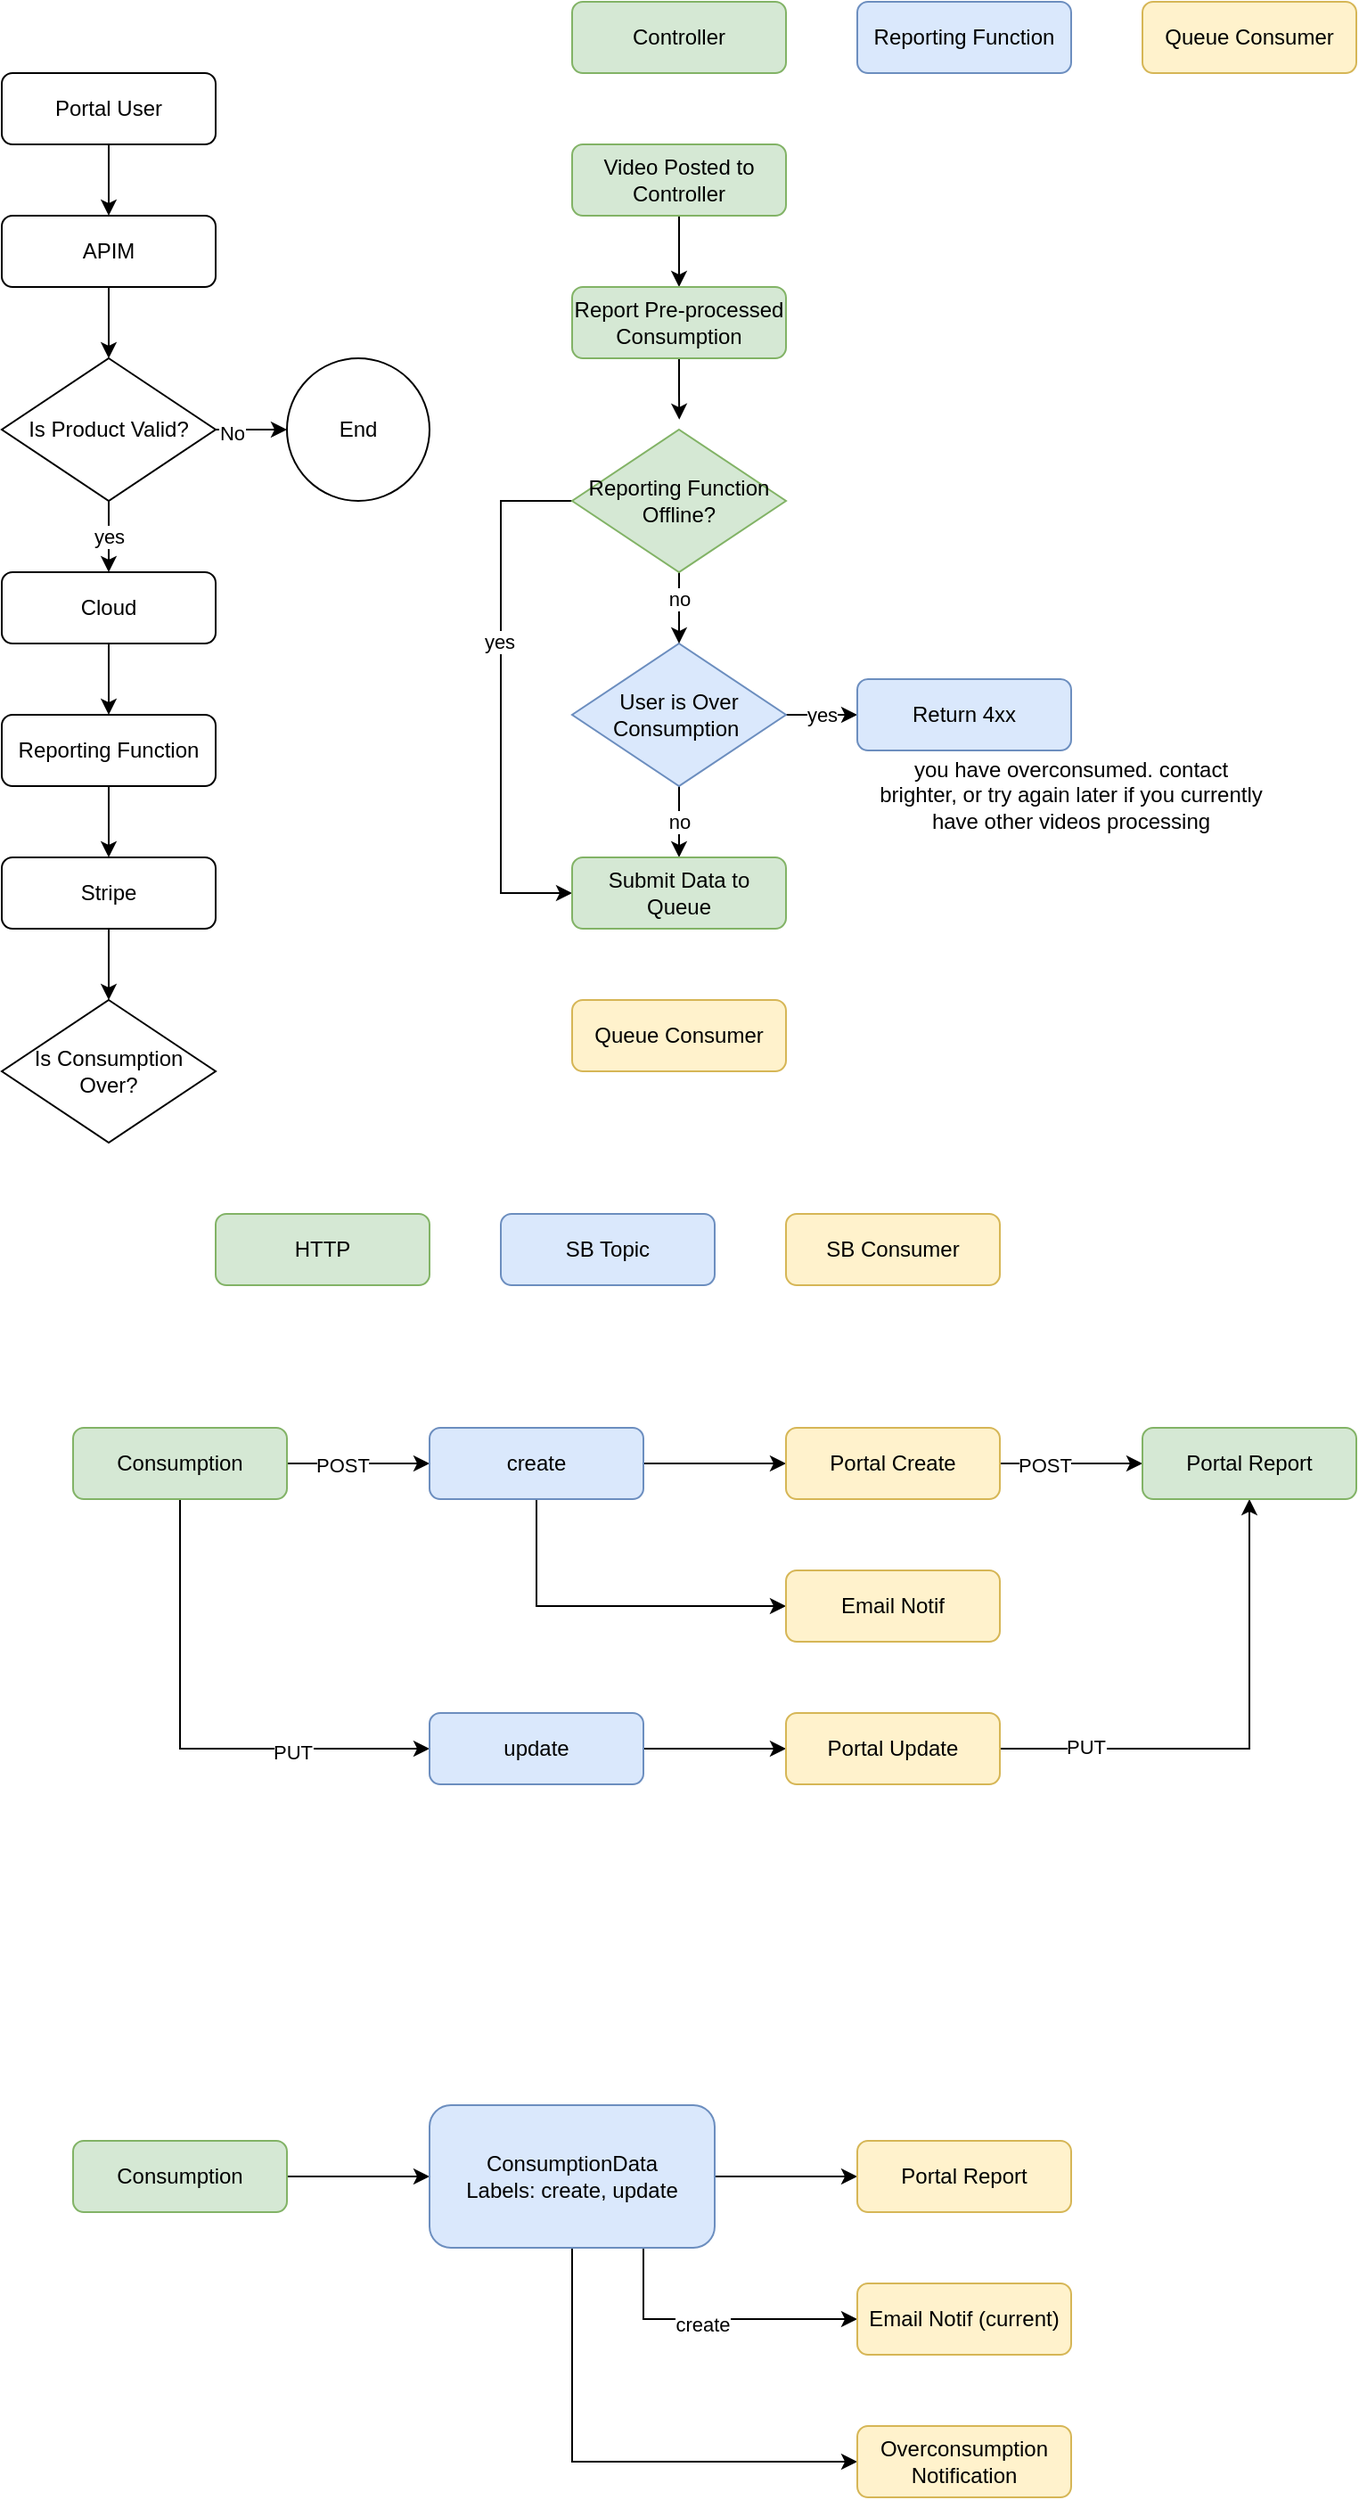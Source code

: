 <mxfile version="21.2.7" type="github">
  <diagram name="Page-1" id="PGpE8NxMU9o_gGsEM3-Z">
    <mxGraphModel dx="1283" dy="758" grid="1" gridSize="10" guides="1" tooltips="1" connect="1" arrows="1" fold="1" page="1" pageScale="1" pageWidth="827" pageHeight="1169" math="0" shadow="0">
      <root>
        <mxCell id="0" />
        <mxCell id="1" parent="0" />
        <mxCell id="gos6sAqnO3sps4v2v4FD-9" style="edgeStyle=orthogonalEdgeStyle;rounded=0;orthogonalLoop=1;jettySize=auto;html=1;entryX=0.5;entryY=0;entryDx=0;entryDy=0;" parent="1" source="gos6sAqnO3sps4v2v4FD-5" target="gos6sAqnO3sps4v2v4FD-8" edge="1">
          <mxGeometry relative="1" as="geometry" />
        </mxCell>
        <mxCell id="gos6sAqnO3sps4v2v4FD-5" value="Portal User" style="rounded=1;whiteSpace=wrap;html=1;" parent="1" vertex="1">
          <mxGeometry x="40" y="80" width="120" height="40" as="geometry" />
        </mxCell>
        <mxCell id="gos6sAqnO3sps4v2v4FD-18" style="edgeStyle=orthogonalEdgeStyle;rounded=0;orthogonalLoop=1;jettySize=auto;html=1;entryX=0.5;entryY=0;entryDx=0;entryDy=0;" parent="1" source="gos6sAqnO3sps4v2v4FD-8" target="gos6sAqnO3sps4v2v4FD-17" edge="1">
          <mxGeometry relative="1" as="geometry" />
        </mxCell>
        <mxCell id="gos6sAqnO3sps4v2v4FD-8" value="APIM" style="rounded=1;whiteSpace=wrap;html=1;" parent="1" vertex="1">
          <mxGeometry x="40" y="160" width="120" height="40" as="geometry" />
        </mxCell>
        <mxCell id="gos6sAqnO3sps4v2v4FD-13" style="edgeStyle=orthogonalEdgeStyle;rounded=0;orthogonalLoop=1;jettySize=auto;html=1;entryX=0.5;entryY=0;entryDx=0;entryDy=0;" parent="1" source="gos6sAqnO3sps4v2v4FD-10" target="gos6sAqnO3sps4v2v4FD-12" edge="1">
          <mxGeometry relative="1" as="geometry" />
        </mxCell>
        <mxCell id="gos6sAqnO3sps4v2v4FD-10" value="Cloud" style="rounded=1;whiteSpace=wrap;html=1;" parent="1" vertex="1">
          <mxGeometry x="40" y="360" width="120" height="40" as="geometry" />
        </mxCell>
        <mxCell id="gos6sAqnO3sps4v2v4FD-15" style="edgeStyle=orthogonalEdgeStyle;rounded=0;orthogonalLoop=1;jettySize=auto;html=1;entryX=0.5;entryY=0;entryDx=0;entryDy=0;" parent="1" source="gos6sAqnO3sps4v2v4FD-12" target="gos6sAqnO3sps4v2v4FD-14" edge="1">
          <mxGeometry relative="1" as="geometry" />
        </mxCell>
        <mxCell id="gos6sAqnO3sps4v2v4FD-12" value="Reporting Function" style="rounded=1;whiteSpace=wrap;html=1;" parent="1" vertex="1">
          <mxGeometry x="40" y="440" width="120" height="40" as="geometry" />
        </mxCell>
        <mxCell id="gos6sAqnO3sps4v2v4FD-21" style="edgeStyle=orthogonalEdgeStyle;rounded=0;orthogonalLoop=1;jettySize=auto;html=1;entryX=0.5;entryY=0;entryDx=0;entryDy=0;" parent="1" source="gos6sAqnO3sps4v2v4FD-14" target="gos6sAqnO3sps4v2v4FD-20" edge="1">
          <mxGeometry relative="1" as="geometry" />
        </mxCell>
        <mxCell id="gos6sAqnO3sps4v2v4FD-14" value="Stripe" style="rounded=1;whiteSpace=wrap;html=1;" parent="1" vertex="1">
          <mxGeometry x="40" y="520" width="120" height="40" as="geometry" />
        </mxCell>
        <mxCell id="gos6sAqnO3sps4v2v4FD-19" value="yes" style="edgeStyle=orthogonalEdgeStyle;rounded=0;orthogonalLoop=1;jettySize=auto;html=1;entryX=0.5;entryY=0;entryDx=0;entryDy=0;" parent="1" source="gos6sAqnO3sps4v2v4FD-17" target="gos6sAqnO3sps4v2v4FD-10" edge="1">
          <mxGeometry relative="1" as="geometry" />
        </mxCell>
        <mxCell id="gos6sAqnO3sps4v2v4FD-23" style="edgeStyle=orthogonalEdgeStyle;rounded=0;orthogonalLoop=1;jettySize=auto;html=1;entryX=0;entryY=0.5;entryDx=0;entryDy=0;" parent="1" source="gos6sAqnO3sps4v2v4FD-17" target="gos6sAqnO3sps4v2v4FD-22" edge="1">
          <mxGeometry relative="1" as="geometry" />
        </mxCell>
        <mxCell id="gos6sAqnO3sps4v2v4FD-24" value="No" style="edgeLabel;html=1;align=center;verticalAlign=middle;resizable=0;points=[];" parent="gos6sAqnO3sps4v2v4FD-23" vertex="1" connectable="0">
          <mxGeometry x="-0.55" y="-2" relative="1" as="geometry">
            <mxPoint as="offset" />
          </mxGeometry>
        </mxCell>
        <mxCell id="gos6sAqnO3sps4v2v4FD-17" value="Is Product Valid?" style="rhombus;whiteSpace=wrap;html=1;" parent="1" vertex="1">
          <mxGeometry x="40" y="240" width="120" height="80" as="geometry" />
        </mxCell>
        <mxCell id="gos6sAqnO3sps4v2v4FD-20" value="Is Consumption Over?" style="rhombus;whiteSpace=wrap;html=1;" parent="1" vertex="1">
          <mxGeometry x="40" y="600" width="120" height="80" as="geometry" />
        </mxCell>
        <mxCell id="gos6sAqnO3sps4v2v4FD-22" value="End" style="ellipse;whiteSpace=wrap;html=1;aspect=fixed;" parent="1" vertex="1">
          <mxGeometry x="200" y="240" width="80" height="80" as="geometry" />
        </mxCell>
        <mxCell id="Wvdfet8sfPGVuzwIlx4f-3" style="edgeStyle=orthogonalEdgeStyle;rounded=0;orthogonalLoop=1;jettySize=auto;html=1;entryX=0.5;entryY=0;entryDx=0;entryDy=0;" parent="1" source="Wvdfet8sfPGVuzwIlx4f-1" target="Wvdfet8sfPGVuzwIlx4f-2" edge="1">
          <mxGeometry relative="1" as="geometry" />
        </mxCell>
        <mxCell id="Wvdfet8sfPGVuzwIlx4f-1" value="Video Posted to Controller" style="rounded=1;whiteSpace=wrap;html=1;fillColor=#d5e8d4;strokeColor=#82b366;" parent="1" vertex="1">
          <mxGeometry x="360" y="120" width="120" height="40" as="geometry" />
        </mxCell>
        <mxCell id="Wvdfet8sfPGVuzwIlx4f-16" style="edgeStyle=orthogonalEdgeStyle;rounded=0;orthogonalLoop=1;jettySize=auto;html=1;entryX=0.501;entryY=-0.07;entryDx=0;entryDy=0;entryPerimeter=0;" parent="1" source="Wvdfet8sfPGVuzwIlx4f-2" target="Wvdfet8sfPGVuzwIlx4f-15" edge="1">
          <mxGeometry relative="1" as="geometry" />
        </mxCell>
        <mxCell id="Wvdfet8sfPGVuzwIlx4f-2" value="Report Pre-processed Consumption" style="rounded=1;whiteSpace=wrap;html=1;fillColor=#d5e8d4;strokeColor=#82b366;" parent="1" vertex="1">
          <mxGeometry x="360" y="200" width="120" height="40" as="geometry" />
        </mxCell>
        <mxCell id="Wvdfet8sfPGVuzwIlx4f-8" value="yes" style="edgeStyle=orthogonalEdgeStyle;rounded=0;orthogonalLoop=1;jettySize=auto;html=1;entryX=0;entryY=0.5;entryDx=0;entryDy=0;" parent="1" source="Wvdfet8sfPGVuzwIlx4f-4" target="Wvdfet8sfPGVuzwIlx4f-7" edge="1">
          <mxGeometry relative="1" as="geometry" />
        </mxCell>
        <mxCell id="Wvdfet8sfPGVuzwIlx4f-21" value="no" style="edgeStyle=orthogonalEdgeStyle;rounded=0;orthogonalLoop=1;jettySize=auto;html=1;" parent="1" source="Wvdfet8sfPGVuzwIlx4f-4" target="Wvdfet8sfPGVuzwIlx4f-19" edge="1">
          <mxGeometry relative="1" as="geometry" />
        </mxCell>
        <mxCell id="Wvdfet8sfPGVuzwIlx4f-4" value="User is Over Consumption&amp;nbsp;" style="rhombus;whiteSpace=wrap;html=1;fillColor=#dae8fc;strokeColor=#6c8ebf;" parent="1" vertex="1">
          <mxGeometry x="360" y="400" width="120" height="80" as="geometry" />
        </mxCell>
        <mxCell id="Wvdfet8sfPGVuzwIlx4f-5" value="Controller" style="rounded=1;whiteSpace=wrap;html=1;fillColor=#d5e8d4;strokeColor=#82b366;" parent="1" vertex="1">
          <mxGeometry x="360" y="40" width="120" height="40" as="geometry" />
        </mxCell>
        <mxCell id="Wvdfet8sfPGVuzwIlx4f-6" value="Reporting Function" style="rounded=1;whiteSpace=wrap;html=1;fillColor=#dae8fc;strokeColor=#6c8ebf;" parent="1" vertex="1">
          <mxGeometry x="520" y="40" width="120" height="40" as="geometry" />
        </mxCell>
        <mxCell id="Wvdfet8sfPGVuzwIlx4f-7" value="Return 4xx" style="rounded=1;whiteSpace=wrap;html=1;fillColor=#dae8fc;strokeColor=#6c8ebf;" parent="1" vertex="1">
          <mxGeometry x="520" y="420" width="120" height="40" as="geometry" />
        </mxCell>
        <mxCell id="Wvdfet8sfPGVuzwIlx4f-17" style="edgeStyle=orthogonalEdgeStyle;rounded=0;orthogonalLoop=1;jettySize=auto;html=1;entryX=0.5;entryY=0;entryDx=0;entryDy=0;" parent="1" source="Wvdfet8sfPGVuzwIlx4f-15" target="Wvdfet8sfPGVuzwIlx4f-4" edge="1">
          <mxGeometry relative="1" as="geometry" />
        </mxCell>
        <mxCell id="Wvdfet8sfPGVuzwIlx4f-18" value="no" style="edgeLabel;html=1;align=center;verticalAlign=middle;resizable=0;points=[];" parent="Wvdfet8sfPGVuzwIlx4f-17" vertex="1" connectable="0">
          <mxGeometry x="-0.279" relative="1" as="geometry">
            <mxPoint as="offset" />
          </mxGeometry>
        </mxCell>
        <mxCell id="Wvdfet8sfPGVuzwIlx4f-22" style="edgeStyle=orthogonalEdgeStyle;rounded=0;orthogonalLoop=1;jettySize=auto;html=1;entryX=0;entryY=0.5;entryDx=0;entryDy=0;" parent="1" source="Wvdfet8sfPGVuzwIlx4f-15" target="Wvdfet8sfPGVuzwIlx4f-19" edge="1">
          <mxGeometry relative="1" as="geometry">
            <Array as="points">
              <mxPoint x="320" y="320" />
              <mxPoint x="320" y="540" />
            </Array>
          </mxGeometry>
        </mxCell>
        <mxCell id="Wvdfet8sfPGVuzwIlx4f-23" value="yes" style="edgeLabel;html=1;align=center;verticalAlign=middle;resizable=0;points=[];" parent="Wvdfet8sfPGVuzwIlx4f-22" vertex="1" connectable="0">
          <mxGeometry x="-0.209" y="-1" relative="1" as="geometry">
            <mxPoint as="offset" />
          </mxGeometry>
        </mxCell>
        <mxCell id="Wvdfet8sfPGVuzwIlx4f-15" value="Reporting Function Offline?" style="rhombus;whiteSpace=wrap;html=1;fillColor=#d5e8d4;strokeColor=#82b366;" parent="1" vertex="1">
          <mxGeometry x="360" y="280" width="120" height="80" as="geometry" />
        </mxCell>
        <mxCell id="Wvdfet8sfPGVuzwIlx4f-19" value="Submit Data to Queue" style="rounded=1;whiteSpace=wrap;html=1;fillColor=#d5e8d4;strokeColor=#82b366;" parent="1" vertex="1">
          <mxGeometry x="360" y="520" width="120" height="40" as="geometry" />
        </mxCell>
        <mxCell id="Wvdfet8sfPGVuzwIlx4f-20" value="you have overconsumed. contact brighter, or try again later if you currently have other videos processing" style="text;html=1;strokeColor=none;fillColor=none;align=center;verticalAlign=middle;whiteSpace=wrap;rounded=0;" parent="1" vertex="1">
          <mxGeometry x="530" y="470" width="220" height="30" as="geometry" />
        </mxCell>
        <mxCell id="Wvdfet8sfPGVuzwIlx4f-24" value="Queue Consumer" style="rounded=1;whiteSpace=wrap;html=1;fillColor=#fff2cc;strokeColor=#d6b656;" parent="1" vertex="1">
          <mxGeometry x="680" y="40" width="120" height="40" as="geometry" />
        </mxCell>
        <mxCell id="Wvdfet8sfPGVuzwIlx4f-25" value="Queue Consumer" style="rounded=1;whiteSpace=wrap;html=1;fillColor=#fff2cc;strokeColor=#d6b656;" parent="1" vertex="1">
          <mxGeometry x="360" y="600" width="120" height="40" as="geometry" />
        </mxCell>
        <mxCell id="tB8VPmVk6WtlkbhnAfc9-10" style="edgeStyle=orthogonalEdgeStyle;rounded=0;orthogonalLoop=1;jettySize=auto;html=1;entryX=0;entryY=0.5;entryDx=0;entryDy=0;" edge="1" parent="1" source="tB8VPmVk6WtlkbhnAfc9-1" target="tB8VPmVk6WtlkbhnAfc9-2">
          <mxGeometry relative="1" as="geometry" />
        </mxCell>
        <mxCell id="tB8VPmVk6WtlkbhnAfc9-12" value="POST" style="edgeLabel;html=1;align=center;verticalAlign=middle;resizable=0;points=[];" vertex="1" connectable="0" parent="tB8VPmVk6WtlkbhnAfc9-10">
          <mxGeometry x="-0.2" y="-1" relative="1" as="geometry">
            <mxPoint x="-1" as="offset" />
          </mxGeometry>
        </mxCell>
        <mxCell id="tB8VPmVk6WtlkbhnAfc9-11" style="edgeStyle=orthogonalEdgeStyle;rounded=0;orthogonalLoop=1;jettySize=auto;html=1;entryX=0;entryY=0.5;entryDx=0;entryDy=0;" edge="1" parent="1" source="tB8VPmVk6WtlkbhnAfc9-1" target="tB8VPmVk6WtlkbhnAfc9-5">
          <mxGeometry relative="1" as="geometry">
            <Array as="points">
              <mxPoint x="140" y="1020" />
            </Array>
          </mxGeometry>
        </mxCell>
        <mxCell id="tB8VPmVk6WtlkbhnAfc9-13" value="PUT" style="edgeLabel;html=1;align=center;verticalAlign=middle;resizable=0;points=[];" vertex="1" connectable="0" parent="tB8VPmVk6WtlkbhnAfc9-11">
          <mxGeometry x="0.452" y="-2" relative="1" as="geometry">
            <mxPoint x="-1" as="offset" />
          </mxGeometry>
        </mxCell>
        <mxCell id="tB8VPmVk6WtlkbhnAfc9-1" value="Consumption" style="rounded=1;whiteSpace=wrap;html=1;fillColor=#d5e8d4;strokeColor=#82b366;" vertex="1" parent="1">
          <mxGeometry x="80" y="840" width="120" height="40" as="geometry" />
        </mxCell>
        <mxCell id="tB8VPmVk6WtlkbhnAfc9-14" style="edgeStyle=orthogonalEdgeStyle;rounded=0;orthogonalLoop=1;jettySize=auto;html=1;entryX=0;entryY=0.5;entryDx=0;entryDy=0;" edge="1" parent="1" source="tB8VPmVk6WtlkbhnAfc9-2" target="tB8VPmVk6WtlkbhnAfc9-7">
          <mxGeometry relative="1" as="geometry" />
        </mxCell>
        <mxCell id="tB8VPmVk6WtlkbhnAfc9-15" style="edgeStyle=orthogonalEdgeStyle;rounded=0;orthogonalLoop=1;jettySize=auto;html=1;entryX=0;entryY=0.5;entryDx=0;entryDy=0;" edge="1" parent="1" source="tB8VPmVk6WtlkbhnAfc9-2" target="tB8VPmVk6WtlkbhnAfc9-9">
          <mxGeometry relative="1" as="geometry">
            <Array as="points">
              <mxPoint x="340" y="940" />
            </Array>
          </mxGeometry>
        </mxCell>
        <mxCell id="tB8VPmVk6WtlkbhnAfc9-2" value="create" style="rounded=1;whiteSpace=wrap;html=1;fillColor=#dae8fc;strokeColor=#6c8ebf;" vertex="1" parent="1">
          <mxGeometry x="280" y="840" width="120" height="40" as="geometry" />
        </mxCell>
        <mxCell id="tB8VPmVk6WtlkbhnAfc9-3" value="HTTP" style="rounded=1;whiteSpace=wrap;html=1;fillColor=#d5e8d4;strokeColor=#82b366;" vertex="1" parent="1">
          <mxGeometry x="160" y="720" width="120" height="40" as="geometry" />
        </mxCell>
        <mxCell id="tB8VPmVk6WtlkbhnAfc9-4" value="SB Topic" style="rounded=1;whiteSpace=wrap;html=1;fillColor=#dae8fc;strokeColor=#6c8ebf;" vertex="1" parent="1">
          <mxGeometry x="320" y="720" width="120" height="40" as="geometry" />
        </mxCell>
        <mxCell id="tB8VPmVk6WtlkbhnAfc9-16" style="edgeStyle=orthogonalEdgeStyle;rounded=0;orthogonalLoop=1;jettySize=auto;html=1;entryX=0;entryY=0.5;entryDx=0;entryDy=0;" edge="1" parent="1" source="tB8VPmVk6WtlkbhnAfc9-5" target="tB8VPmVk6WtlkbhnAfc9-8">
          <mxGeometry relative="1" as="geometry" />
        </mxCell>
        <mxCell id="tB8VPmVk6WtlkbhnAfc9-5" value="update" style="rounded=1;whiteSpace=wrap;html=1;fillColor=#dae8fc;strokeColor=#6c8ebf;" vertex="1" parent="1">
          <mxGeometry x="280" y="1000" width="120" height="40" as="geometry" />
        </mxCell>
        <mxCell id="tB8VPmVk6WtlkbhnAfc9-6" value="SB Consumer" style="rounded=1;whiteSpace=wrap;html=1;fillColor=#fff2cc;strokeColor=#d6b656;" vertex="1" parent="1">
          <mxGeometry x="480" y="720" width="120" height="40" as="geometry" />
        </mxCell>
        <mxCell id="tB8VPmVk6WtlkbhnAfc9-18" style="edgeStyle=orthogonalEdgeStyle;rounded=0;orthogonalLoop=1;jettySize=auto;html=1;entryX=0;entryY=0.5;entryDx=0;entryDy=0;" edge="1" parent="1" source="tB8VPmVk6WtlkbhnAfc9-7" target="tB8VPmVk6WtlkbhnAfc9-17">
          <mxGeometry relative="1" as="geometry" />
        </mxCell>
        <mxCell id="tB8VPmVk6WtlkbhnAfc9-20" value="POST" style="edgeLabel;html=1;align=center;verticalAlign=middle;resizable=0;points=[];" vertex="1" connectable="0" parent="tB8VPmVk6WtlkbhnAfc9-18">
          <mxGeometry x="-0.356" y="-1" relative="1" as="geometry">
            <mxPoint x="-1" as="offset" />
          </mxGeometry>
        </mxCell>
        <mxCell id="tB8VPmVk6WtlkbhnAfc9-7" value="Portal Create" style="rounded=1;whiteSpace=wrap;html=1;fillColor=#fff2cc;strokeColor=#d6b656;" vertex="1" parent="1">
          <mxGeometry x="480" y="840" width="120" height="40" as="geometry" />
        </mxCell>
        <mxCell id="tB8VPmVk6WtlkbhnAfc9-19" style="edgeStyle=orthogonalEdgeStyle;rounded=0;orthogonalLoop=1;jettySize=auto;html=1;" edge="1" parent="1" source="tB8VPmVk6WtlkbhnAfc9-8" target="tB8VPmVk6WtlkbhnAfc9-17">
          <mxGeometry relative="1" as="geometry" />
        </mxCell>
        <mxCell id="tB8VPmVk6WtlkbhnAfc9-21" value="PUT" style="edgeLabel;html=1;align=center;verticalAlign=middle;resizable=0;points=[];" vertex="1" connectable="0" parent="tB8VPmVk6WtlkbhnAfc9-19">
          <mxGeometry x="-0.655" relative="1" as="geometry">
            <mxPoint x="-1" y="-1" as="offset" />
          </mxGeometry>
        </mxCell>
        <mxCell id="tB8VPmVk6WtlkbhnAfc9-8" value="Portal Update" style="rounded=1;whiteSpace=wrap;html=1;fillColor=#fff2cc;strokeColor=#d6b656;" vertex="1" parent="1">
          <mxGeometry x="480" y="1000" width="120" height="40" as="geometry" />
        </mxCell>
        <mxCell id="tB8VPmVk6WtlkbhnAfc9-9" value="Email Notif" style="rounded=1;whiteSpace=wrap;html=1;fillColor=#fff2cc;strokeColor=#d6b656;" vertex="1" parent="1">
          <mxGeometry x="480" y="920" width="120" height="40" as="geometry" />
        </mxCell>
        <mxCell id="tB8VPmVk6WtlkbhnAfc9-17" value="Portal Report" style="rounded=1;whiteSpace=wrap;html=1;fillColor=#d5e8d4;strokeColor=#82b366;" vertex="1" parent="1">
          <mxGeometry x="680" y="840" width="120" height="40" as="geometry" />
        </mxCell>
        <mxCell id="tB8VPmVk6WtlkbhnAfc9-24" style="edgeStyle=orthogonalEdgeStyle;rounded=0;orthogonalLoop=1;jettySize=auto;html=1;entryX=0;entryY=0.5;entryDx=0;entryDy=0;" edge="1" parent="1" source="tB8VPmVk6WtlkbhnAfc9-22" target="tB8VPmVk6WtlkbhnAfc9-23">
          <mxGeometry relative="1" as="geometry" />
        </mxCell>
        <mxCell id="tB8VPmVk6WtlkbhnAfc9-22" value="Consumption" style="rounded=1;whiteSpace=wrap;html=1;fillColor=#d5e8d4;strokeColor=#82b366;" vertex="1" parent="1">
          <mxGeometry x="80" y="1240" width="120" height="40" as="geometry" />
        </mxCell>
        <mxCell id="tB8VPmVk6WtlkbhnAfc9-26" style="edgeStyle=orthogonalEdgeStyle;rounded=0;orthogonalLoop=1;jettySize=auto;html=1;entryX=0;entryY=0.5;entryDx=0;entryDy=0;" edge="1" parent="1" source="tB8VPmVk6WtlkbhnAfc9-23" target="tB8VPmVk6WtlkbhnAfc9-25">
          <mxGeometry relative="1" as="geometry" />
        </mxCell>
        <mxCell id="tB8VPmVk6WtlkbhnAfc9-28" style="edgeStyle=orthogonalEdgeStyle;rounded=0;orthogonalLoop=1;jettySize=auto;html=1;entryX=0;entryY=0.5;entryDx=0;entryDy=0;" edge="1" parent="1" source="tB8VPmVk6WtlkbhnAfc9-23" target="tB8VPmVk6WtlkbhnAfc9-27">
          <mxGeometry relative="1" as="geometry">
            <Array as="points">
              <mxPoint x="400" y="1340" />
            </Array>
          </mxGeometry>
        </mxCell>
        <mxCell id="tB8VPmVk6WtlkbhnAfc9-29" value="create" style="edgeLabel;html=1;align=center;verticalAlign=middle;resizable=0;points=[];" vertex="1" connectable="0" parent="tB8VPmVk6WtlkbhnAfc9-28">
          <mxGeometry x="-0.084" y="-3" relative="1" as="geometry">
            <mxPoint x="-1" as="offset" />
          </mxGeometry>
        </mxCell>
        <mxCell id="tB8VPmVk6WtlkbhnAfc9-31" style="edgeStyle=orthogonalEdgeStyle;rounded=0;orthogonalLoop=1;jettySize=auto;html=1;entryX=0;entryY=0.5;entryDx=0;entryDy=0;" edge="1" parent="1" source="tB8VPmVk6WtlkbhnAfc9-23" target="tB8VPmVk6WtlkbhnAfc9-30">
          <mxGeometry relative="1" as="geometry">
            <Array as="points">
              <mxPoint x="360" y="1420" />
            </Array>
          </mxGeometry>
        </mxCell>
        <mxCell id="tB8VPmVk6WtlkbhnAfc9-23" value="ConsumptionData&lt;br&gt;Labels:&amp;nbsp;create, update" style="rounded=1;whiteSpace=wrap;html=1;fillColor=#dae8fc;strokeColor=#6c8ebf;" vertex="1" parent="1">
          <mxGeometry x="280" y="1220" width="160" height="80" as="geometry" />
        </mxCell>
        <mxCell id="tB8VPmVk6WtlkbhnAfc9-25" value="Portal Report" style="rounded=1;whiteSpace=wrap;html=1;fillColor=#fff2cc;strokeColor=#d6b656;" vertex="1" parent="1">
          <mxGeometry x="520" y="1240" width="120" height="40" as="geometry" />
        </mxCell>
        <mxCell id="tB8VPmVk6WtlkbhnAfc9-27" value="Email Notif (current)" style="rounded=1;whiteSpace=wrap;html=1;fillColor=#fff2cc;strokeColor=#d6b656;" vertex="1" parent="1">
          <mxGeometry x="520" y="1320" width="120" height="40" as="geometry" />
        </mxCell>
        <mxCell id="tB8VPmVk6WtlkbhnAfc9-30" value="Overconsumption Notification" style="rounded=1;whiteSpace=wrap;html=1;fillColor=#fff2cc;strokeColor=#d6b656;" vertex="1" parent="1">
          <mxGeometry x="520" y="1400" width="120" height="40" as="geometry" />
        </mxCell>
      </root>
    </mxGraphModel>
  </diagram>
</mxfile>
